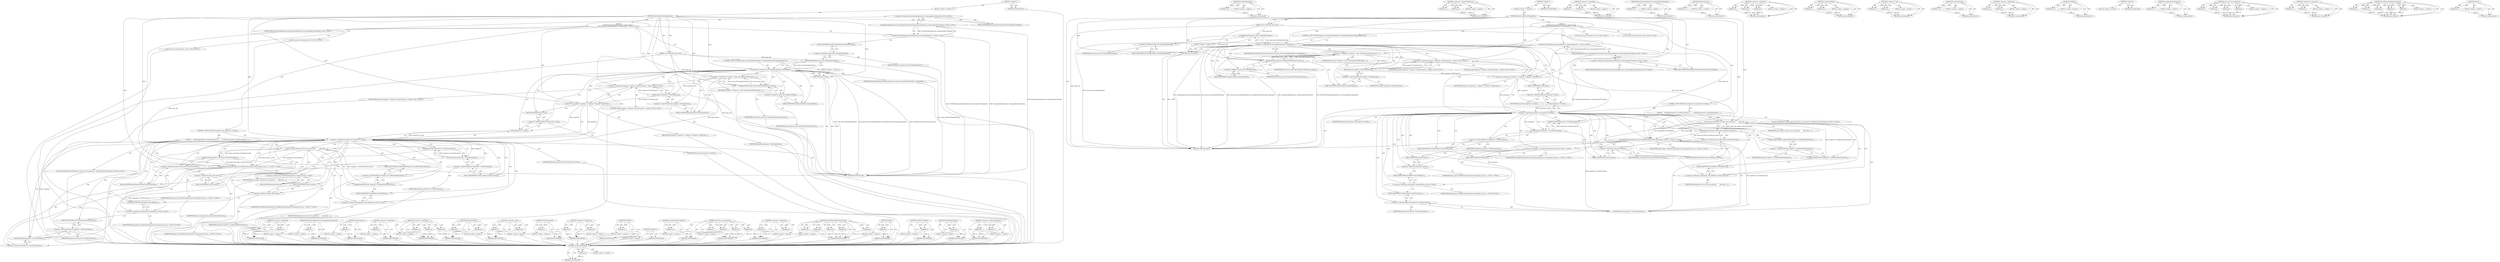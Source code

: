 digraph "Scroll" {
vulnerable_179 [label=<(METHOD,GetPaintController)>];
vulnerable_180 [label=<(PARAM,p1)>];
vulnerable_181 [label=<(BLOCK,&lt;empty&gt;,&lt;empty&gt;)>];
vulnerable_182 [label=<(METHOD_RETURN,ANY)>];
vulnerable_130 [label=<(METHOD,GetGlobalPaintFlags)>];
vulnerable_131 [label=<(PARAM,p1)>];
vulnerable_132 [label=<(BLOCK,&lt;empty&gt;,&lt;empty&gt;)>];
vulnerable_133 [label=<(METHOD_RETURN,ANY)>];
vulnerable_154 [label=<(METHOD,&lt;operator&gt;.indirectFieldAccess)>];
vulnerable_155 [label=<(PARAM,p1)>];
vulnerable_156 [label=<(PARAM,p2)>];
vulnerable_157 [label=<(BLOCK,&lt;empty&gt;,&lt;empty&gt;)>];
vulnerable_158 [label=<(METHOD_RETURN,ANY)>];
vulnerable_6 [label=<(METHOD,&lt;global&gt;)<SUB>1</SUB>>];
vulnerable_7 [label=<(BLOCK,&lt;empty&gt;,&lt;empty&gt;)<SUB>1</SUB>>];
vulnerable_8 [label=<(METHOD,PaintScrollHitTestDisplayItem)<SUB>1</SUB>>];
vulnerable_9 [label=<(PARAM,const PaintInfo&amp; paint_info)<SUB>1</SUB>>];
vulnerable_10 [label="<(BLOCK,{
  DCHECK(RuntimeEnabledFeatures::SlimmingPain...,{
  DCHECK(RuntimeEnabledFeatures::SlimmingPain...)<SUB>1</SUB>>"];
vulnerable_11 [label="<(DCHECK,DCHECK(RuntimeEnabledFeatures::SlimmingPaintV2E...)<SUB>2</SUB>>"];
vulnerable_12 [label="<(RuntimeEnabledFeatures.SlimmingPaintV2Enabled,RuntimeEnabledFeatures::SlimmingPaintV2Enabled())<SUB>2</SUB>>"];
vulnerable_13 [label="<(&lt;operator&gt;.fieldAccess,RuntimeEnabledFeatures::SlimmingPaintV2Enabled)<SUB>2</SUB>>"];
vulnerable_14 [label="<(IDENTIFIER,RuntimeEnabledFeatures,RuntimeEnabledFeatures::SlimmingPaintV2Enabled())<SUB>2</SUB>>"];
vulnerable_15 [label=<(FIELD_IDENTIFIER,SlimmingPaintV2Enabled,SlimmingPaintV2Enabled)<SUB>2</SUB>>];
vulnerable_16 [label=<(CONTROL_STRUCTURE,IF,if (paint_info.GetGlobalPaintFlags() &amp; kGlobalPaintFlattenCompositingLayers))<SUB>4</SUB>>];
vulnerable_17 [label=<(&lt;operator&gt;.and,paint_info.GetGlobalPaintFlags() &amp; kGlobalPaint...)<SUB>4</SUB>>];
vulnerable_18 [label=<(GetGlobalPaintFlags,paint_info.GetGlobalPaintFlags())<SUB>4</SUB>>];
vulnerable_19 [label=<(&lt;operator&gt;.fieldAccess,paint_info.GetGlobalPaintFlags)<SUB>4</SUB>>];
vulnerable_20 [label=<(IDENTIFIER,paint_info,paint_info.GetGlobalPaintFlags())<SUB>4</SUB>>];
vulnerable_21 [label=<(FIELD_IDENTIFIER,GetGlobalPaintFlags,GetGlobalPaintFlags)<SUB>4</SUB>>];
vulnerable_22 [label=<(IDENTIFIER,kGlobalPaintFlattenCompositingLayers,paint_info.GetGlobalPaintFlags() &amp; kGlobalPaint...)<SUB>4</SUB>>];
vulnerable_23 [label=<(BLOCK,&lt;empty&gt;,&lt;empty&gt;)<SUB>5</SUB>>];
vulnerable_24 [label=<(RETURN,return;,return;)<SUB>5</SUB>>];
vulnerable_25 [label="<(LOCAL,const auto* fragment: auto*)<SUB>8</SUB>>"];
vulnerable_26 [label=<(&lt;operator&gt;.assignment,* fragment = paint_info.FragmentToPaint(layout_...)<SUB>8</SUB>>];
vulnerable_27 [label=<(IDENTIFIER,fragment,* fragment = paint_info.FragmentToPaint(layout_...)<SUB>8</SUB>>];
vulnerable_28 [label=<(FragmentToPaint,paint_info.FragmentToPaint(layout_block_))<SUB>8</SUB>>];
vulnerable_29 [label=<(&lt;operator&gt;.fieldAccess,paint_info.FragmentToPaint)<SUB>8</SUB>>];
vulnerable_30 [label=<(IDENTIFIER,paint_info,paint_info.FragmentToPaint(layout_block_))<SUB>8</SUB>>];
vulnerable_31 [label=<(FIELD_IDENTIFIER,FragmentToPaint,FragmentToPaint)<SUB>8</SUB>>];
vulnerable_32 [label=<(IDENTIFIER,layout_block_,paint_info.FragmentToPaint(layout_block_))<SUB>8</SUB>>];
vulnerable_33 [label="<(LOCAL,const auto* properties: auto*)<SUB>9</SUB>>"];
vulnerable_34 [label=<(&lt;operator&gt;.assignment,* properties = fragment ? fragment-&gt;PaintProper...)<SUB>9</SUB>>];
vulnerable_35 [label=<(IDENTIFIER,properties,* properties = fragment ? fragment-&gt;PaintProper...)<SUB>9</SUB>>];
vulnerable_36 [label="<(&lt;operator&gt;.conditional,fragment ? fragment-&gt;PaintProperties() : nullptr)<SUB>9</SUB>>"];
vulnerable_37 [label="<(IDENTIFIER,fragment,fragment ? fragment-&gt;PaintProperties() : nullptr)<SUB>9</SUB>>"];
vulnerable_38 [label=<(PaintProperties,fragment-&gt;PaintProperties())<SUB>9</SUB>>];
vulnerable_39 [label=<(&lt;operator&gt;.indirectFieldAccess,fragment-&gt;PaintProperties)<SUB>9</SUB>>];
vulnerable_40 [label=<(IDENTIFIER,fragment,fragment-&gt;PaintProperties())<SUB>9</SUB>>];
vulnerable_41 [label=<(FIELD_IDENTIFIER,PaintProperties,PaintProperties)<SUB>9</SUB>>];
vulnerable_42 [label="<(LITERAL,nullptr,fragment ? fragment-&gt;PaintProperties() : nullptr)<SUB>9</SUB>>"];
vulnerable_43 [label=<(CONTROL_STRUCTURE,IF,if (properties &amp;&amp; properties-&gt;Scroll()))<SUB>11</SUB>>];
vulnerable_44 [label=<(&lt;operator&gt;.logicalAnd,properties &amp;&amp; properties-&gt;Scroll())<SUB>11</SUB>>];
vulnerable_45 [label=<(IDENTIFIER,properties,properties &amp;&amp; properties-&gt;Scroll())<SUB>11</SUB>>];
vulnerable_46 [label=<(Scroll,properties-&gt;Scroll())<SUB>11</SUB>>];
vulnerable_47 [label=<(&lt;operator&gt;.indirectFieldAccess,properties-&gt;Scroll)<SUB>11</SUB>>];
vulnerable_48 [label=<(IDENTIFIER,properties,properties-&gt;Scroll())<SUB>11</SUB>>];
vulnerable_49 [label=<(FIELD_IDENTIFIER,Scroll,Scroll)<SUB>11</SUB>>];
vulnerable_50 [label=<(BLOCK,{
    DCHECK(properties-&gt;ScrollTranslation());
...,{
    DCHECK(properties-&gt;ScrollTranslation());
...)<SUB>11</SUB>>];
vulnerable_51 [label=<(DCHECK,DCHECK(properties-&gt;ScrollTranslation()))<SUB>12</SUB>>];
vulnerable_52 [label=<(ScrollTranslation,properties-&gt;ScrollTranslation())<SUB>12</SUB>>];
vulnerable_53 [label=<(&lt;operator&gt;.indirectFieldAccess,properties-&gt;ScrollTranslation)<SUB>12</SUB>>];
vulnerable_54 [label=<(IDENTIFIER,properties,properties-&gt;ScrollTranslation())<SUB>12</SUB>>];
vulnerable_55 [label=<(FIELD_IDENTIFIER,ScrollTranslation,ScrollTranslation)<SUB>12</SUB>>];
vulnerable_56 [label="<(LOCAL,ScopedPaintChunkProperties scroll_hit_test_properties: ScopedPaintChunkProperties)<SUB>13</SUB>>"];
vulnerable_57 [label=<(scroll_hit_test_properties,scroll_hit_test_properties(
        paint_info....)<SUB>13</SUB>>];
vulnerable_58 [label=<(GetPaintController,paint_info.context.GetPaintController())<SUB>14</SUB>>];
vulnerable_59 [label=<(&lt;operator&gt;.fieldAccess,paint_info.context.GetPaintController)<SUB>14</SUB>>];
vulnerable_60 [label=<(&lt;operator&gt;.fieldAccess,paint_info.context)<SUB>14</SUB>>];
vulnerable_61 [label=<(IDENTIFIER,paint_info,paint_info.context.GetPaintController())<SUB>14</SUB>>];
vulnerable_62 [label=<(FIELD_IDENTIFIER,context,context)<SUB>14</SUB>>];
vulnerable_63 [label=<(FIELD_IDENTIFIER,GetPaintController,GetPaintController)<SUB>14</SUB>>];
vulnerable_64 [label=<(LocalBorderBoxProperties,fragment-&gt;LocalBorderBoxProperties())<SUB>15</SUB>>];
vulnerable_65 [label=<(&lt;operator&gt;.indirectFieldAccess,fragment-&gt;LocalBorderBoxProperties)<SUB>15</SUB>>];
vulnerable_66 [label=<(IDENTIFIER,fragment,fragment-&gt;LocalBorderBoxProperties())<SUB>15</SUB>>];
vulnerable_67 [label=<(FIELD_IDENTIFIER,LocalBorderBoxProperties,LocalBorderBoxProperties)<SUB>15</SUB>>];
vulnerable_68 [label=<(IDENTIFIER,layout_block_,scroll_hit_test_properties(
        paint_info....)<SUB>15</SUB>>];
vulnerable_69 [label="<(&lt;operator&gt;.fieldAccess,DisplayItem::kScrollHitTest)<SUB>16</SUB>>"];
vulnerable_70 [label=<(IDENTIFIER,DisplayItem,scroll_hit_test_properties(
        paint_info....)<SUB>16</SUB>>];
vulnerable_71 [label=<(FIELD_IDENTIFIER,kScrollHitTest,kScrollHitTest)<SUB>16</SUB>>];
vulnerable_72 [label="<(ScrollHitTestDisplayItem.Record,ScrollHitTestDisplayItem::Record(paint_info.con...)<SUB>17</SUB>>"];
vulnerable_73 [label="<(&lt;operator&gt;.fieldAccess,ScrollHitTestDisplayItem::Record)<SUB>17</SUB>>"];
vulnerable_74 [label="<(IDENTIFIER,ScrollHitTestDisplayItem,ScrollHitTestDisplayItem::Record(paint_info.con...)<SUB>17</SUB>>"];
vulnerable_75 [label=<(FIELD_IDENTIFIER,Record,Record)<SUB>17</SUB>>];
vulnerable_76 [label=<(&lt;operator&gt;.fieldAccess,paint_info.context)<SUB>17</SUB>>];
vulnerable_77 [label="<(IDENTIFIER,paint_info,ScrollHitTestDisplayItem::Record(paint_info.con...)<SUB>17</SUB>>"];
vulnerable_78 [label=<(FIELD_IDENTIFIER,context,context)<SUB>17</SUB>>];
vulnerable_79 [label="<(IDENTIFIER,layout_block_,ScrollHitTestDisplayItem::Record(paint_info.con...)<SUB>17</SUB>>"];
vulnerable_80 [label="<(&lt;operator&gt;.fieldAccess,DisplayItem::kScrollHitTest)<SUB>18</SUB>>"];
vulnerable_81 [label="<(IDENTIFIER,DisplayItem,ScrollHitTestDisplayItem::Record(paint_info.con...)<SUB>18</SUB>>"];
vulnerable_82 [label=<(FIELD_IDENTIFIER,kScrollHitTest,kScrollHitTest)<SUB>18</SUB>>];
vulnerable_83 [label=<(ScrollTranslation,properties-&gt;ScrollTranslation())<SUB>19</SUB>>];
vulnerable_84 [label=<(&lt;operator&gt;.indirectFieldAccess,properties-&gt;ScrollTranslation)<SUB>19</SUB>>];
vulnerable_85 [label=<(IDENTIFIER,properties,properties-&gt;ScrollTranslation())<SUB>19</SUB>>];
vulnerable_86 [label=<(FIELD_IDENTIFIER,ScrollTranslation,ScrollTranslation)<SUB>19</SUB>>];
vulnerable_87 [label=<(METHOD_RETURN,void)<SUB>1</SUB>>];
vulnerable_89 [label=<(METHOD_RETURN,ANY)<SUB>1</SUB>>];
vulnerable_159 [label=<(METHOD,&lt;operator&gt;.logicalAnd)>];
vulnerable_160 [label=<(PARAM,p1)>];
vulnerable_161 [label=<(PARAM,p2)>];
vulnerable_162 [label=<(BLOCK,&lt;empty&gt;,&lt;empty&gt;)>];
vulnerable_163 [label=<(METHOD_RETURN,ANY)>];
vulnerable_116 [label=<(METHOD,RuntimeEnabledFeatures.SlimmingPaintV2Enabled)>];
vulnerable_117 [label=<(PARAM,p1)>];
vulnerable_118 [label=<(BLOCK,&lt;empty&gt;,&lt;empty&gt;)>];
vulnerable_119 [label=<(METHOD_RETURN,ANY)>];
vulnerable_150 [label=<(METHOD,PaintProperties)>];
vulnerable_151 [label=<(PARAM,p1)>];
vulnerable_152 [label=<(BLOCK,&lt;empty&gt;,&lt;empty&gt;)>];
vulnerable_153 [label=<(METHOD_RETURN,ANY)>];
vulnerable_144 [label=<(METHOD,&lt;operator&gt;.conditional)>];
vulnerable_145 [label=<(PARAM,p1)>];
vulnerable_146 [label=<(PARAM,p2)>];
vulnerable_147 [label=<(PARAM,p3)>];
vulnerable_148 [label=<(BLOCK,&lt;empty&gt;,&lt;empty&gt;)>];
vulnerable_149 [label=<(METHOD_RETURN,ANY)>];
vulnerable_139 [label=<(METHOD,FragmentToPaint)>];
vulnerable_140 [label=<(PARAM,p1)>];
vulnerable_141 [label=<(PARAM,p2)>];
vulnerable_142 [label=<(BLOCK,&lt;empty&gt;,&lt;empty&gt;)>];
vulnerable_143 [label=<(METHOD_RETURN,ANY)>];
vulnerable_125 [label=<(METHOD,&lt;operator&gt;.and)>];
vulnerable_126 [label=<(PARAM,p1)>];
vulnerable_127 [label=<(PARAM,p2)>];
vulnerable_128 [label=<(BLOCK,&lt;empty&gt;,&lt;empty&gt;)>];
vulnerable_129 [label=<(METHOD_RETURN,ANY)>];
vulnerable_168 [label=<(METHOD,ScrollTranslation)>];
vulnerable_169 [label=<(PARAM,p1)>];
vulnerable_170 [label=<(BLOCK,&lt;empty&gt;,&lt;empty&gt;)>];
vulnerable_171 [label=<(METHOD_RETURN,ANY)>];
vulnerable_120 [label=<(METHOD,&lt;operator&gt;.fieldAccess)>];
vulnerable_121 [label=<(PARAM,p1)>];
vulnerable_122 [label=<(PARAM,p2)>];
vulnerable_123 [label=<(BLOCK,&lt;empty&gt;,&lt;empty&gt;)>];
vulnerable_124 [label=<(METHOD_RETURN,ANY)>];
vulnerable_112 [label=<(METHOD,DCHECK)>];
vulnerable_113 [label=<(PARAM,p1)>];
vulnerable_114 [label=<(BLOCK,&lt;empty&gt;,&lt;empty&gt;)>];
vulnerable_115 [label=<(METHOD_RETURN,ANY)>];
vulnerable_106 [label=<(METHOD,&lt;global&gt;)<SUB>1</SUB>>];
vulnerable_107 [label=<(BLOCK,&lt;empty&gt;,&lt;empty&gt;)>];
vulnerable_108 [label=<(METHOD_RETURN,ANY)>];
vulnerable_183 [label=<(METHOD,LocalBorderBoxProperties)>];
vulnerable_184 [label=<(PARAM,p1)>];
vulnerable_185 [label=<(BLOCK,&lt;empty&gt;,&lt;empty&gt;)>];
vulnerable_186 [label=<(METHOD_RETURN,ANY)>];
vulnerable_172 [label=<(METHOD,scroll_hit_test_properties)>];
vulnerable_173 [label=<(PARAM,p1)>];
vulnerable_174 [label=<(PARAM,p2)>];
vulnerable_175 [label=<(PARAM,p3)>];
vulnerable_176 [label=<(PARAM,p4)>];
vulnerable_177 [label=<(BLOCK,&lt;empty&gt;,&lt;empty&gt;)>];
vulnerable_178 [label=<(METHOD_RETURN,ANY)>];
vulnerable_134 [label=<(METHOD,&lt;operator&gt;.assignment)>];
vulnerable_135 [label=<(PARAM,p1)>];
vulnerable_136 [label=<(PARAM,p2)>];
vulnerable_137 [label=<(BLOCK,&lt;empty&gt;,&lt;empty&gt;)>];
vulnerable_138 [label=<(METHOD_RETURN,ANY)>];
vulnerable_187 [label=<(METHOD,ScrollHitTestDisplayItem.Record)>];
vulnerable_188 [label=<(PARAM,p1)>];
vulnerable_189 [label=<(PARAM,p2)>];
vulnerable_190 [label=<(PARAM,p3)>];
vulnerable_191 [label=<(PARAM,p4)>];
vulnerable_192 [label=<(PARAM,p5)>];
vulnerable_193 [label=<(BLOCK,&lt;empty&gt;,&lt;empty&gt;)>];
vulnerable_194 [label=<(METHOD_RETURN,ANY)>];
vulnerable_164 [label=<(METHOD,Scroll)>];
vulnerable_165 [label=<(PARAM,p1)>];
vulnerable_166 [label=<(BLOCK,&lt;empty&gt;,&lt;empty&gt;)>];
vulnerable_167 [label=<(METHOD_RETURN,ANY)>];
fixed_180 [label=<(METHOD,GetPaintController)>];
fixed_181 [label=<(PARAM,p1)>];
fixed_182 [label=<(BLOCK,&lt;empty&gt;,&lt;empty&gt;)>];
fixed_183 [label=<(METHOD_RETURN,ANY)>];
fixed_131 [label=<(METHOD,GetGlobalPaintFlags)>];
fixed_132 [label=<(PARAM,p1)>];
fixed_133 [label=<(BLOCK,&lt;empty&gt;,&lt;empty&gt;)>];
fixed_134 [label=<(METHOD_RETURN,ANY)>];
fixed_155 [label=<(METHOD,&lt;operator&gt;.indirectFieldAccess)>];
fixed_156 [label=<(PARAM,p1)>];
fixed_157 [label=<(PARAM,p2)>];
fixed_158 [label=<(BLOCK,&lt;empty&gt;,&lt;empty&gt;)>];
fixed_159 [label=<(METHOD_RETURN,ANY)>];
fixed_6 [label=<(METHOD,&lt;global&gt;)<SUB>1</SUB>>];
fixed_7 [label=<(BLOCK,&lt;empty&gt;,&lt;empty&gt;)<SUB>1</SUB>>];
fixed_8 [label=<(METHOD,PaintScrollHitTestDisplayItem)<SUB>1</SUB>>];
fixed_9 [label=<(PARAM,const PaintInfo&amp; paint_info)<SUB>1</SUB>>];
fixed_10 [label="<(BLOCK,{
  DCHECK(RuntimeEnabledFeatures::SlimmingPain...,{
  DCHECK(RuntimeEnabledFeatures::SlimmingPain...)<SUB>1</SUB>>"];
fixed_11 [label="<(DCHECK,DCHECK(RuntimeEnabledFeatures::SlimmingPaintV2E...)<SUB>2</SUB>>"];
fixed_12 [label="<(RuntimeEnabledFeatures.SlimmingPaintV2Enabled,RuntimeEnabledFeatures::SlimmingPaintV2Enabled())<SUB>2</SUB>>"];
fixed_13 [label="<(&lt;operator&gt;.fieldAccess,RuntimeEnabledFeatures::SlimmingPaintV2Enabled)<SUB>2</SUB>>"];
fixed_14 [label="<(IDENTIFIER,RuntimeEnabledFeatures,RuntimeEnabledFeatures::SlimmingPaintV2Enabled())<SUB>2</SUB>>"];
fixed_15 [label=<(FIELD_IDENTIFIER,SlimmingPaintV2Enabled,SlimmingPaintV2Enabled)<SUB>2</SUB>>];
fixed_16 [label=<(CONTROL_STRUCTURE,IF,if (paint_info.GetGlobalPaintFlags() &amp; kGlobalPaintFlattenCompositingLayers))<SUB>4</SUB>>];
fixed_17 [label=<(&lt;operator&gt;.and,paint_info.GetGlobalPaintFlags() &amp; kGlobalPaint...)<SUB>4</SUB>>];
fixed_18 [label=<(GetGlobalPaintFlags,paint_info.GetGlobalPaintFlags())<SUB>4</SUB>>];
fixed_19 [label=<(&lt;operator&gt;.fieldAccess,paint_info.GetGlobalPaintFlags)<SUB>4</SUB>>];
fixed_20 [label=<(IDENTIFIER,paint_info,paint_info.GetGlobalPaintFlags())<SUB>4</SUB>>];
fixed_21 [label=<(FIELD_IDENTIFIER,GetGlobalPaintFlags,GetGlobalPaintFlags)<SUB>4</SUB>>];
fixed_22 [label=<(IDENTIFIER,kGlobalPaintFlattenCompositingLayers,paint_info.GetGlobalPaintFlags() &amp; kGlobalPaint...)<SUB>4</SUB>>];
fixed_23 [label=<(BLOCK,&lt;empty&gt;,&lt;empty&gt;)<SUB>5</SUB>>];
fixed_24 [label=<(RETURN,return;,return;)<SUB>5</SUB>>];
fixed_25 [label="<(LOCAL,const auto* fragment: auto*)<SUB>8</SUB>>"];
fixed_26 [label=<(&lt;operator&gt;.assignment,* fragment = paint_info.FragmentToPaint(layout_...)<SUB>8</SUB>>];
fixed_27 [label=<(IDENTIFIER,fragment,* fragment = paint_info.FragmentToPaint(layout_...)<SUB>8</SUB>>];
fixed_28 [label=<(FragmentToPaint,paint_info.FragmentToPaint(layout_block_))<SUB>8</SUB>>];
fixed_29 [label=<(&lt;operator&gt;.fieldAccess,paint_info.FragmentToPaint)<SUB>8</SUB>>];
fixed_30 [label=<(IDENTIFIER,paint_info,paint_info.FragmentToPaint(layout_block_))<SUB>8</SUB>>];
fixed_31 [label=<(FIELD_IDENTIFIER,FragmentToPaint,FragmentToPaint)<SUB>8</SUB>>];
fixed_32 [label=<(IDENTIFIER,layout_block_,paint_info.FragmentToPaint(layout_block_))<SUB>8</SUB>>];
fixed_33 [label="<(LOCAL,const auto* properties: auto*)<SUB>9</SUB>>"];
fixed_34 [label=<(&lt;operator&gt;.assignment,* properties = fragment ? fragment-&gt;PaintProper...)<SUB>9</SUB>>];
fixed_35 [label=<(IDENTIFIER,properties,* properties = fragment ? fragment-&gt;PaintProper...)<SUB>9</SUB>>];
fixed_36 [label="<(&lt;operator&gt;.conditional,fragment ? fragment-&gt;PaintProperties() : nullptr)<SUB>9</SUB>>"];
fixed_37 [label="<(IDENTIFIER,fragment,fragment ? fragment-&gt;PaintProperties() : nullptr)<SUB>9</SUB>>"];
fixed_38 [label=<(PaintProperties,fragment-&gt;PaintProperties())<SUB>9</SUB>>];
fixed_39 [label=<(&lt;operator&gt;.indirectFieldAccess,fragment-&gt;PaintProperties)<SUB>9</SUB>>];
fixed_40 [label=<(IDENTIFIER,fragment,fragment-&gt;PaintProperties())<SUB>9</SUB>>];
fixed_41 [label=<(FIELD_IDENTIFIER,PaintProperties,PaintProperties)<SUB>9</SUB>>];
fixed_42 [label="<(LITERAL,nullptr,fragment ? fragment-&gt;PaintProperties() : nullptr)<SUB>9</SUB>>"];
fixed_43 [label=<(CONTROL_STRUCTURE,IF,if (properties &amp;&amp; properties-&gt;Scroll()))<SUB>11</SUB>>];
fixed_44 [label=<(&lt;operator&gt;.logicalAnd,properties &amp;&amp; properties-&gt;Scroll())<SUB>11</SUB>>];
fixed_45 [label=<(IDENTIFIER,properties,properties &amp;&amp; properties-&gt;Scroll())<SUB>11</SUB>>];
fixed_46 [label=<(Scroll,properties-&gt;Scroll())<SUB>11</SUB>>];
fixed_47 [label=<(&lt;operator&gt;.indirectFieldAccess,properties-&gt;Scroll)<SUB>11</SUB>>];
fixed_48 [label=<(IDENTIFIER,properties,properties-&gt;Scroll())<SUB>11</SUB>>];
fixed_49 [label=<(FIELD_IDENTIFIER,Scroll,Scroll)<SUB>11</SUB>>];
fixed_50 [label=<(BLOCK,{
    DCHECK(properties-&gt;ScrollTranslation());
...,{
    DCHECK(properties-&gt;ScrollTranslation());
...)<SUB>11</SUB>>];
fixed_51 [label=<(DCHECK,DCHECK(properties-&gt;ScrollTranslation()))<SUB>12</SUB>>];
fixed_52 [label=<(ScrollTranslation,properties-&gt;ScrollTranslation())<SUB>12</SUB>>];
fixed_53 [label=<(&lt;operator&gt;.indirectFieldAccess,properties-&gt;ScrollTranslation)<SUB>12</SUB>>];
fixed_54 [label=<(IDENTIFIER,properties,properties-&gt;ScrollTranslation())<SUB>12</SUB>>];
fixed_55 [label=<(FIELD_IDENTIFIER,ScrollTranslation,ScrollTranslation)<SUB>12</SUB>>];
fixed_56 [label="<(LOCAL,ScopedPaintChunkProperties scroll_hit_test_properties: ScopedPaintChunkProperties)<SUB>13</SUB>>"];
fixed_57 [label=<(scroll_hit_test_properties,scroll_hit_test_properties(
        paint_info....)<SUB>13</SUB>>];
fixed_58 [label=<(GetPaintController,paint_info.context.GetPaintController())<SUB>14</SUB>>];
fixed_59 [label=<(&lt;operator&gt;.fieldAccess,paint_info.context.GetPaintController)<SUB>14</SUB>>];
fixed_60 [label=<(&lt;operator&gt;.fieldAccess,paint_info.context)<SUB>14</SUB>>];
fixed_61 [label=<(IDENTIFIER,paint_info,paint_info.context.GetPaintController())<SUB>14</SUB>>];
fixed_62 [label=<(FIELD_IDENTIFIER,context,context)<SUB>14</SUB>>];
fixed_63 [label=<(FIELD_IDENTIFIER,GetPaintController,GetPaintController)<SUB>14</SUB>>];
fixed_64 [label=<(LocalBorderBoxProperties,fragment-&gt;LocalBorderBoxProperties())<SUB>15</SUB>>];
fixed_65 [label=<(&lt;operator&gt;.indirectFieldAccess,fragment-&gt;LocalBorderBoxProperties)<SUB>15</SUB>>];
fixed_66 [label=<(IDENTIFIER,fragment,fragment-&gt;LocalBorderBoxProperties())<SUB>15</SUB>>];
fixed_67 [label=<(FIELD_IDENTIFIER,LocalBorderBoxProperties,LocalBorderBoxProperties)<SUB>15</SUB>>];
fixed_68 [label=<(IDENTIFIER,layout_block_,scroll_hit_test_properties(
        paint_info....)<SUB>15</SUB>>];
fixed_69 [label="<(&lt;operator&gt;.fieldAccess,DisplayItem::kScrollHitTest)<SUB>16</SUB>>"];
fixed_70 [label=<(IDENTIFIER,DisplayItem,scroll_hit_test_properties(
        paint_info....)<SUB>16</SUB>>];
fixed_71 [label=<(FIELD_IDENTIFIER,kScrollHitTest,kScrollHitTest)<SUB>16</SUB>>];
fixed_72 [label="<(ScrollHitTestDisplayItem.Record,ScrollHitTestDisplayItem::Record(paint_info.con...)<SUB>17</SUB>>"];
fixed_73 [label="<(&lt;operator&gt;.fieldAccess,ScrollHitTestDisplayItem::Record)<SUB>17</SUB>>"];
fixed_74 [label="<(IDENTIFIER,ScrollHitTestDisplayItem,ScrollHitTestDisplayItem::Record(paint_info.con...)<SUB>17</SUB>>"];
fixed_75 [label=<(FIELD_IDENTIFIER,Record,Record)<SUB>17</SUB>>];
fixed_76 [label=<(&lt;operator&gt;.fieldAccess,paint_info.context)<SUB>17</SUB>>];
fixed_77 [label="<(IDENTIFIER,paint_info,ScrollHitTestDisplayItem::Record(paint_info.con...)<SUB>17</SUB>>"];
fixed_78 [label=<(FIELD_IDENTIFIER,context,context)<SUB>17</SUB>>];
fixed_79 [label="<(IDENTIFIER,layout_block_,ScrollHitTestDisplayItem::Record(paint_info.con...)<SUB>17</SUB>>"];
fixed_80 [label="<(&lt;operator&gt;.fieldAccess,DisplayItem::kScrollHitTest)<SUB>18</SUB>>"];
fixed_81 [label="<(IDENTIFIER,DisplayItem,ScrollHitTestDisplayItem::Record(paint_info.con...)<SUB>18</SUB>>"];
fixed_82 [label=<(FIELD_IDENTIFIER,kScrollHitTest,kScrollHitTest)<SUB>18</SUB>>];
fixed_83 [label=<(&lt;operator&gt;.indirection,*properties-&gt;ScrollTranslation())<SUB>19</SUB>>];
fixed_84 [label=<(ScrollTranslation,properties-&gt;ScrollTranslation())<SUB>19</SUB>>];
fixed_85 [label=<(&lt;operator&gt;.indirectFieldAccess,properties-&gt;ScrollTranslation)<SUB>19</SUB>>];
fixed_86 [label=<(IDENTIFIER,properties,properties-&gt;ScrollTranslation())<SUB>19</SUB>>];
fixed_87 [label=<(FIELD_IDENTIFIER,ScrollTranslation,ScrollTranslation)<SUB>19</SUB>>];
fixed_88 [label=<(METHOD_RETURN,void)<SUB>1</SUB>>];
fixed_90 [label=<(METHOD_RETURN,ANY)<SUB>1</SUB>>];
fixed_160 [label=<(METHOD,&lt;operator&gt;.logicalAnd)>];
fixed_161 [label=<(PARAM,p1)>];
fixed_162 [label=<(PARAM,p2)>];
fixed_163 [label=<(BLOCK,&lt;empty&gt;,&lt;empty&gt;)>];
fixed_164 [label=<(METHOD_RETURN,ANY)>];
fixed_117 [label=<(METHOD,RuntimeEnabledFeatures.SlimmingPaintV2Enabled)>];
fixed_118 [label=<(PARAM,p1)>];
fixed_119 [label=<(BLOCK,&lt;empty&gt;,&lt;empty&gt;)>];
fixed_120 [label=<(METHOD_RETURN,ANY)>];
fixed_151 [label=<(METHOD,PaintProperties)>];
fixed_152 [label=<(PARAM,p1)>];
fixed_153 [label=<(BLOCK,&lt;empty&gt;,&lt;empty&gt;)>];
fixed_154 [label=<(METHOD_RETURN,ANY)>];
fixed_196 [label=<(METHOD,&lt;operator&gt;.indirection)>];
fixed_197 [label=<(PARAM,p1)>];
fixed_198 [label=<(BLOCK,&lt;empty&gt;,&lt;empty&gt;)>];
fixed_199 [label=<(METHOD_RETURN,ANY)>];
fixed_145 [label=<(METHOD,&lt;operator&gt;.conditional)>];
fixed_146 [label=<(PARAM,p1)>];
fixed_147 [label=<(PARAM,p2)>];
fixed_148 [label=<(PARAM,p3)>];
fixed_149 [label=<(BLOCK,&lt;empty&gt;,&lt;empty&gt;)>];
fixed_150 [label=<(METHOD_RETURN,ANY)>];
fixed_140 [label=<(METHOD,FragmentToPaint)>];
fixed_141 [label=<(PARAM,p1)>];
fixed_142 [label=<(PARAM,p2)>];
fixed_143 [label=<(BLOCK,&lt;empty&gt;,&lt;empty&gt;)>];
fixed_144 [label=<(METHOD_RETURN,ANY)>];
fixed_126 [label=<(METHOD,&lt;operator&gt;.and)>];
fixed_127 [label=<(PARAM,p1)>];
fixed_128 [label=<(PARAM,p2)>];
fixed_129 [label=<(BLOCK,&lt;empty&gt;,&lt;empty&gt;)>];
fixed_130 [label=<(METHOD_RETURN,ANY)>];
fixed_169 [label=<(METHOD,ScrollTranslation)>];
fixed_170 [label=<(PARAM,p1)>];
fixed_171 [label=<(BLOCK,&lt;empty&gt;,&lt;empty&gt;)>];
fixed_172 [label=<(METHOD_RETURN,ANY)>];
fixed_121 [label=<(METHOD,&lt;operator&gt;.fieldAccess)>];
fixed_122 [label=<(PARAM,p1)>];
fixed_123 [label=<(PARAM,p2)>];
fixed_124 [label=<(BLOCK,&lt;empty&gt;,&lt;empty&gt;)>];
fixed_125 [label=<(METHOD_RETURN,ANY)>];
fixed_113 [label=<(METHOD,DCHECK)>];
fixed_114 [label=<(PARAM,p1)>];
fixed_115 [label=<(BLOCK,&lt;empty&gt;,&lt;empty&gt;)>];
fixed_116 [label=<(METHOD_RETURN,ANY)>];
fixed_107 [label=<(METHOD,&lt;global&gt;)<SUB>1</SUB>>];
fixed_108 [label=<(BLOCK,&lt;empty&gt;,&lt;empty&gt;)>];
fixed_109 [label=<(METHOD_RETURN,ANY)>];
fixed_184 [label=<(METHOD,LocalBorderBoxProperties)>];
fixed_185 [label=<(PARAM,p1)>];
fixed_186 [label=<(BLOCK,&lt;empty&gt;,&lt;empty&gt;)>];
fixed_187 [label=<(METHOD_RETURN,ANY)>];
fixed_173 [label=<(METHOD,scroll_hit_test_properties)>];
fixed_174 [label=<(PARAM,p1)>];
fixed_175 [label=<(PARAM,p2)>];
fixed_176 [label=<(PARAM,p3)>];
fixed_177 [label=<(PARAM,p4)>];
fixed_178 [label=<(BLOCK,&lt;empty&gt;,&lt;empty&gt;)>];
fixed_179 [label=<(METHOD_RETURN,ANY)>];
fixed_135 [label=<(METHOD,&lt;operator&gt;.assignment)>];
fixed_136 [label=<(PARAM,p1)>];
fixed_137 [label=<(PARAM,p2)>];
fixed_138 [label=<(BLOCK,&lt;empty&gt;,&lt;empty&gt;)>];
fixed_139 [label=<(METHOD_RETURN,ANY)>];
fixed_188 [label=<(METHOD,ScrollHitTestDisplayItem.Record)>];
fixed_189 [label=<(PARAM,p1)>];
fixed_190 [label=<(PARAM,p2)>];
fixed_191 [label=<(PARAM,p3)>];
fixed_192 [label=<(PARAM,p4)>];
fixed_193 [label=<(PARAM,p5)>];
fixed_194 [label=<(BLOCK,&lt;empty&gt;,&lt;empty&gt;)>];
fixed_195 [label=<(METHOD_RETURN,ANY)>];
fixed_165 [label=<(METHOD,Scroll)>];
fixed_166 [label=<(PARAM,p1)>];
fixed_167 [label=<(BLOCK,&lt;empty&gt;,&lt;empty&gt;)>];
fixed_168 [label=<(METHOD_RETURN,ANY)>];
vulnerable_179 -> vulnerable_180  [key=0, label="AST: "];
vulnerable_179 -> vulnerable_180  [key=1, label="DDG: "];
vulnerable_179 -> vulnerable_181  [key=0, label="AST: "];
vulnerable_179 -> vulnerable_182  [key=0, label="AST: "];
vulnerable_179 -> vulnerable_182  [key=1, label="CFG: "];
vulnerable_180 -> vulnerable_182  [key=0, label="DDG: p1"];
vulnerable_130 -> vulnerable_131  [key=0, label="AST: "];
vulnerable_130 -> vulnerable_131  [key=1, label="DDG: "];
vulnerable_130 -> vulnerable_132  [key=0, label="AST: "];
vulnerable_130 -> vulnerable_133  [key=0, label="AST: "];
vulnerable_130 -> vulnerable_133  [key=1, label="CFG: "];
vulnerable_131 -> vulnerable_133  [key=0, label="DDG: p1"];
vulnerable_154 -> vulnerable_155  [key=0, label="AST: "];
vulnerable_154 -> vulnerable_155  [key=1, label="DDG: "];
vulnerable_154 -> vulnerable_157  [key=0, label="AST: "];
vulnerable_154 -> vulnerable_156  [key=0, label="AST: "];
vulnerable_154 -> vulnerable_156  [key=1, label="DDG: "];
vulnerable_154 -> vulnerable_158  [key=0, label="AST: "];
vulnerable_154 -> vulnerable_158  [key=1, label="CFG: "];
vulnerable_155 -> vulnerable_158  [key=0, label="DDG: p1"];
vulnerable_156 -> vulnerable_158  [key=0, label="DDG: p2"];
vulnerable_6 -> vulnerable_7  [key=0, label="AST: "];
vulnerable_6 -> vulnerable_89  [key=0, label="AST: "];
vulnerable_6 -> vulnerable_89  [key=1, label="CFG: "];
vulnerable_7 -> vulnerable_8  [key=0, label="AST: "];
vulnerable_8 -> vulnerable_9  [key=0, label="AST: "];
vulnerable_8 -> vulnerable_9  [key=1, label="DDG: "];
vulnerable_8 -> vulnerable_10  [key=0, label="AST: "];
vulnerable_8 -> vulnerable_87  [key=0, label="AST: "];
vulnerable_8 -> vulnerable_15  [key=0, label="CFG: "];
vulnerable_8 -> vulnerable_34  [key=0, label="DDG: "];
vulnerable_8 -> vulnerable_17  [key=0, label="DDG: "];
vulnerable_8 -> vulnerable_24  [key=0, label="DDG: "];
vulnerable_8 -> vulnerable_28  [key=0, label="DDG: "];
vulnerable_8 -> vulnerable_36  [key=0, label="DDG: "];
vulnerable_8 -> vulnerable_44  [key=0, label="DDG: "];
vulnerable_8 -> vulnerable_57  [key=0, label="DDG: "];
vulnerable_8 -> vulnerable_72  [key=0, label="DDG: "];
vulnerable_9 -> vulnerable_87  [key=0, label="DDG: paint_info"];
vulnerable_9 -> vulnerable_28  [key=0, label="DDG: paint_info"];
vulnerable_9 -> vulnerable_18  [key=0, label="DDG: paint_info"];
vulnerable_9 -> vulnerable_72  [key=0, label="DDG: paint_info"];
vulnerable_10 -> vulnerable_11  [key=0, label="AST: "];
vulnerable_10 -> vulnerable_16  [key=0, label="AST: "];
vulnerable_10 -> vulnerable_25  [key=0, label="AST: "];
vulnerable_10 -> vulnerable_26  [key=0, label="AST: "];
vulnerable_10 -> vulnerable_33  [key=0, label="AST: "];
vulnerable_10 -> vulnerable_34  [key=0, label="AST: "];
vulnerable_10 -> vulnerable_43  [key=0, label="AST: "];
vulnerable_11 -> vulnerable_12  [key=0, label="AST: "];
vulnerable_11 -> vulnerable_21  [key=0, label="CFG: "];
vulnerable_11 -> vulnerable_87  [key=0, label="DDG: RuntimeEnabledFeatures::SlimmingPaintV2Enabled()"];
vulnerable_11 -> vulnerable_87  [key=1, label="DDG: DCHECK(RuntimeEnabledFeatures::SlimmingPaintV2Enabled())"];
vulnerable_12 -> vulnerable_13  [key=0, label="AST: "];
vulnerable_12 -> vulnerable_11  [key=0, label="CFG: "];
vulnerable_12 -> vulnerable_11  [key=1, label="DDG: RuntimeEnabledFeatures::SlimmingPaintV2Enabled"];
vulnerable_12 -> vulnerable_87  [key=0, label="DDG: RuntimeEnabledFeatures::SlimmingPaintV2Enabled"];
vulnerable_13 -> vulnerable_14  [key=0, label="AST: "];
vulnerable_13 -> vulnerable_15  [key=0, label="AST: "];
vulnerable_13 -> vulnerable_12  [key=0, label="CFG: "];
vulnerable_15 -> vulnerable_13  [key=0, label="CFG: "];
vulnerable_16 -> vulnerable_17  [key=0, label="AST: "];
vulnerable_16 -> vulnerable_23  [key=0, label="AST: "];
vulnerable_17 -> vulnerable_18  [key=0, label="AST: "];
vulnerable_17 -> vulnerable_22  [key=0, label="AST: "];
vulnerable_17 -> vulnerable_24  [key=0, label="CFG: "];
vulnerable_17 -> vulnerable_24  [key=1, label="CDG: "];
vulnerable_17 -> vulnerable_31  [key=0, label="CFG: "];
vulnerable_17 -> vulnerable_31  [key=1, label="CDG: "];
vulnerable_17 -> vulnerable_87  [key=0, label="DDG: paint_info.GetGlobalPaintFlags()"];
vulnerable_17 -> vulnerable_87  [key=1, label="DDG: paint_info.GetGlobalPaintFlags() &amp; kGlobalPaintFlattenCompositingLayers"];
vulnerable_17 -> vulnerable_87  [key=2, label="DDG: kGlobalPaintFlattenCompositingLayers"];
vulnerable_17 -> vulnerable_34  [key=0, label="CDG: "];
vulnerable_17 -> vulnerable_26  [key=0, label="CDG: "];
vulnerable_17 -> vulnerable_28  [key=0, label="CDG: "];
vulnerable_17 -> vulnerable_29  [key=0, label="CDG: "];
vulnerable_17 -> vulnerable_44  [key=0, label="CDG: "];
vulnerable_17 -> vulnerable_36  [key=0, label="CDG: "];
vulnerable_17 -> vulnerable_38  [key=0, label="CDG: "];
vulnerable_17 -> vulnerable_41  [key=0, label="CDG: "];
vulnerable_17 -> vulnerable_39  [key=0, label="CDG: "];
vulnerable_17 -> vulnerable_47  [key=0, label="CDG: "];
vulnerable_17 -> vulnerable_49  [key=0, label="CDG: "];
vulnerable_17 -> vulnerable_46  [key=0, label="CDG: "];
vulnerable_18 -> vulnerable_19  [key=0, label="AST: "];
vulnerable_18 -> vulnerable_17  [key=0, label="CFG: "];
vulnerable_18 -> vulnerable_17  [key=1, label="DDG: paint_info.GetGlobalPaintFlags"];
vulnerable_18 -> vulnerable_87  [key=0, label="DDG: paint_info.GetGlobalPaintFlags"];
vulnerable_19 -> vulnerable_20  [key=0, label="AST: "];
vulnerable_19 -> vulnerable_21  [key=0, label="AST: "];
vulnerable_19 -> vulnerable_18  [key=0, label="CFG: "];
vulnerable_21 -> vulnerable_19  [key=0, label="CFG: "];
vulnerable_23 -> vulnerable_24  [key=0, label="AST: "];
vulnerable_24 -> vulnerable_87  [key=0, label="CFG: "];
vulnerable_24 -> vulnerable_87  [key=1, label="DDG: &lt;RET&gt;"];
vulnerable_26 -> vulnerable_27  [key=0, label="AST: "];
vulnerable_26 -> vulnerable_28  [key=0, label="AST: "];
vulnerable_26 -> vulnerable_41  [key=0, label="CFG: "];
vulnerable_26 -> vulnerable_36  [key=0, label="CFG: "];
vulnerable_26 -> vulnerable_38  [key=0, label="DDG: fragment"];
vulnerable_28 -> vulnerable_29  [key=0, label="AST: "];
vulnerable_28 -> vulnerable_32  [key=0, label="AST: "];
vulnerable_28 -> vulnerable_26  [key=0, label="CFG: "];
vulnerable_28 -> vulnerable_26  [key=1, label="DDG: paint_info.FragmentToPaint"];
vulnerable_28 -> vulnerable_26  [key=2, label="DDG: layout_block_"];
vulnerable_28 -> vulnerable_57  [key=0, label="DDG: layout_block_"];
vulnerable_29 -> vulnerable_30  [key=0, label="AST: "];
vulnerable_29 -> vulnerable_31  [key=0, label="AST: "];
vulnerable_29 -> vulnerable_28  [key=0, label="CFG: "];
vulnerable_31 -> vulnerable_29  [key=0, label="CFG: "];
vulnerable_34 -> vulnerable_35  [key=0, label="AST: "];
vulnerable_34 -> vulnerable_36  [key=0, label="AST: "];
vulnerable_34 -> vulnerable_44  [key=0, label="CFG: "];
vulnerable_34 -> vulnerable_44  [key=1, label="DDG: properties"];
vulnerable_34 -> vulnerable_49  [key=0, label="CFG: "];
vulnerable_34 -> vulnerable_46  [key=0, label="DDG: properties"];
vulnerable_36 -> vulnerable_37  [key=0, label="AST: "];
vulnerable_36 -> vulnerable_38  [key=0, label="AST: "];
vulnerable_36 -> vulnerable_42  [key=0, label="AST: "];
vulnerable_36 -> vulnerable_34  [key=0, label="CFG: "];
vulnerable_38 -> vulnerable_39  [key=0, label="AST: "];
vulnerable_38 -> vulnerable_36  [key=0, label="CFG: "];
vulnerable_38 -> vulnerable_36  [key=1, label="DDG: fragment-&gt;PaintProperties"];
vulnerable_38 -> vulnerable_34  [key=0, label="DDG: fragment-&gt;PaintProperties"];
vulnerable_39 -> vulnerable_40  [key=0, label="AST: "];
vulnerable_39 -> vulnerable_41  [key=0, label="AST: "];
vulnerable_39 -> vulnerable_38  [key=0, label="CFG: "];
vulnerable_41 -> vulnerable_39  [key=0, label="CFG: "];
vulnerable_43 -> vulnerable_44  [key=0, label="AST: "];
vulnerable_43 -> vulnerable_50  [key=0, label="AST: "];
vulnerable_44 -> vulnerable_45  [key=0, label="AST: "];
vulnerable_44 -> vulnerable_46  [key=0, label="AST: "];
vulnerable_44 -> vulnerable_87  [key=0, label="CFG: "];
vulnerable_44 -> vulnerable_55  [key=0, label="CFG: "];
vulnerable_44 -> vulnerable_55  [key=1, label="CDG: "];
vulnerable_44 -> vulnerable_52  [key=0, label="DDG: properties"];
vulnerable_44 -> vulnerable_52  [key=1, label="CDG: "];
vulnerable_44 -> vulnerable_83  [key=0, label="DDG: properties"];
vulnerable_44 -> vulnerable_83  [key=1, label="CDG: "];
vulnerable_44 -> vulnerable_60  [key=0, label="CDG: "];
vulnerable_44 -> vulnerable_73  [key=0, label="CDG: "];
vulnerable_44 -> vulnerable_64  [key=0, label="CDG: "];
vulnerable_44 -> vulnerable_51  [key=0, label="CDG: "];
vulnerable_44 -> vulnerable_57  [key=0, label="CDG: "];
vulnerable_44 -> vulnerable_75  [key=0, label="CDG: "];
vulnerable_44 -> vulnerable_84  [key=0, label="CDG: "];
vulnerable_44 -> vulnerable_72  [key=0, label="CDG: "];
vulnerable_44 -> vulnerable_69  [key=0, label="CDG: "];
vulnerable_44 -> vulnerable_67  [key=0, label="CDG: "];
vulnerable_44 -> vulnerable_76  [key=0, label="CDG: "];
vulnerable_44 -> vulnerable_65  [key=0, label="CDG: "];
vulnerable_44 -> vulnerable_59  [key=0, label="CDG: "];
vulnerable_44 -> vulnerable_82  [key=0, label="CDG: "];
vulnerable_44 -> vulnerable_80  [key=0, label="CDG: "];
vulnerable_44 -> vulnerable_58  [key=0, label="CDG: "];
vulnerable_44 -> vulnerable_71  [key=0, label="CDG: "];
vulnerable_44 -> vulnerable_53  [key=0, label="CDG: "];
vulnerable_44 -> vulnerable_63  [key=0, label="CDG: "];
vulnerable_44 -> vulnerable_78  [key=0, label="CDG: "];
vulnerable_44 -> vulnerable_62  [key=0, label="CDG: "];
vulnerable_44 -> vulnerable_86  [key=0, label="CDG: "];
vulnerable_46 -> vulnerable_47  [key=0, label="AST: "];
vulnerable_46 -> vulnerable_44  [key=0, label="CFG: "];
vulnerable_46 -> vulnerable_44  [key=1, label="DDG: properties-&gt;Scroll"];
vulnerable_47 -> vulnerable_48  [key=0, label="AST: "];
vulnerable_47 -> vulnerable_49  [key=0, label="AST: "];
vulnerable_47 -> vulnerable_46  [key=0, label="CFG: "];
vulnerable_49 -> vulnerable_47  [key=0, label="CFG: "];
vulnerable_50 -> vulnerable_51  [key=0, label="AST: "];
vulnerable_50 -> vulnerable_56  [key=0, label="AST: "];
vulnerable_50 -> vulnerable_57  [key=0, label="AST: "];
vulnerable_50 -> vulnerable_72  [key=0, label="AST: "];
vulnerable_51 -> vulnerable_52  [key=0, label="AST: "];
vulnerable_51 -> vulnerable_62  [key=0, label="CFG: "];
vulnerable_52 -> vulnerable_53  [key=0, label="AST: "];
vulnerable_52 -> vulnerable_51  [key=0, label="CFG: "];
vulnerable_52 -> vulnerable_51  [key=1, label="DDG: properties-&gt;ScrollTranslation"];
vulnerable_52 -> vulnerable_83  [key=0, label="DDG: properties-&gt;ScrollTranslation"];
vulnerable_53 -> vulnerable_54  [key=0, label="AST: "];
vulnerable_53 -> vulnerable_55  [key=0, label="AST: "];
vulnerable_53 -> vulnerable_52  [key=0, label="CFG: "];
vulnerable_55 -> vulnerable_53  [key=0, label="CFG: "];
vulnerable_57 -> vulnerable_58  [key=0, label="AST: "];
vulnerable_57 -> vulnerable_64  [key=0, label="AST: "];
vulnerable_57 -> vulnerable_68  [key=0, label="AST: "];
vulnerable_57 -> vulnerable_69  [key=0, label="AST: "];
vulnerable_57 -> vulnerable_75  [key=0, label="CFG: "];
vulnerable_57 -> vulnerable_72  [key=0, label="DDG: layout_block_"];
vulnerable_57 -> vulnerable_72  [key=1, label="DDG: DisplayItem::kScrollHitTest"];
vulnerable_58 -> vulnerable_59  [key=0, label="AST: "];
vulnerable_58 -> vulnerable_67  [key=0, label="CFG: "];
vulnerable_58 -> vulnerable_57  [key=0, label="DDG: paint_info.context.GetPaintController"];
vulnerable_58 -> vulnerable_72  [key=0, label="DDG: paint_info.context.GetPaintController"];
vulnerable_59 -> vulnerable_60  [key=0, label="AST: "];
vulnerable_59 -> vulnerable_63  [key=0, label="AST: "];
vulnerable_59 -> vulnerable_58  [key=0, label="CFG: "];
vulnerable_60 -> vulnerable_61  [key=0, label="AST: "];
vulnerable_60 -> vulnerable_62  [key=0, label="AST: "];
vulnerable_60 -> vulnerable_63  [key=0, label="CFG: "];
vulnerable_62 -> vulnerable_60  [key=0, label="CFG: "];
vulnerable_63 -> vulnerable_59  [key=0, label="CFG: "];
vulnerable_64 -> vulnerable_65  [key=0, label="AST: "];
vulnerable_64 -> vulnerable_71  [key=0, label="CFG: "];
vulnerable_64 -> vulnerable_57  [key=0, label="DDG: fragment-&gt;LocalBorderBoxProperties"];
vulnerable_65 -> vulnerable_66  [key=0, label="AST: "];
vulnerable_65 -> vulnerable_67  [key=0, label="AST: "];
vulnerable_65 -> vulnerable_64  [key=0, label="CFG: "];
vulnerable_67 -> vulnerable_65  [key=0, label="CFG: "];
vulnerable_69 -> vulnerable_70  [key=0, label="AST: "];
vulnerable_69 -> vulnerable_71  [key=0, label="AST: "];
vulnerable_69 -> vulnerable_57  [key=0, label="CFG: "];
vulnerable_71 -> vulnerable_69  [key=0, label="CFG: "];
vulnerable_72 -> vulnerable_73  [key=0, label="AST: "];
vulnerable_72 -> vulnerable_76  [key=0, label="AST: "];
vulnerable_72 -> vulnerable_79  [key=0, label="AST: "];
vulnerable_72 -> vulnerable_80  [key=0, label="AST: "];
vulnerable_72 -> vulnerable_83  [key=0, label="AST: "];
vulnerable_72 -> vulnerable_87  [key=0, label="CFG: "];
vulnerable_73 -> vulnerable_74  [key=0, label="AST: "];
vulnerable_73 -> vulnerable_75  [key=0, label="AST: "];
vulnerable_73 -> vulnerable_78  [key=0, label="CFG: "];
vulnerable_75 -> vulnerable_73  [key=0, label="CFG: "];
vulnerable_76 -> vulnerable_77  [key=0, label="AST: "];
vulnerable_76 -> vulnerable_78  [key=0, label="AST: "];
vulnerable_76 -> vulnerable_82  [key=0, label="CFG: "];
vulnerable_78 -> vulnerable_76  [key=0, label="CFG: "];
vulnerable_80 -> vulnerable_81  [key=0, label="AST: "];
vulnerable_80 -> vulnerable_82  [key=0, label="AST: "];
vulnerable_80 -> vulnerable_86  [key=0, label="CFG: "];
vulnerable_82 -> vulnerable_80  [key=0, label="CFG: "];
vulnerable_83 -> vulnerable_84  [key=0, label="AST: "];
vulnerable_83 -> vulnerable_72  [key=0, label="CFG: "];
vulnerable_83 -> vulnerable_72  [key=1, label="DDG: properties-&gt;ScrollTranslation"];
vulnerable_84 -> vulnerable_85  [key=0, label="AST: "];
vulnerable_84 -> vulnerable_86  [key=0, label="AST: "];
vulnerable_84 -> vulnerable_83  [key=0, label="CFG: "];
vulnerable_86 -> vulnerable_84  [key=0, label="CFG: "];
vulnerable_159 -> vulnerable_160  [key=0, label="AST: "];
vulnerable_159 -> vulnerable_160  [key=1, label="DDG: "];
vulnerable_159 -> vulnerable_162  [key=0, label="AST: "];
vulnerable_159 -> vulnerable_161  [key=0, label="AST: "];
vulnerable_159 -> vulnerable_161  [key=1, label="DDG: "];
vulnerable_159 -> vulnerable_163  [key=0, label="AST: "];
vulnerable_159 -> vulnerable_163  [key=1, label="CFG: "];
vulnerable_160 -> vulnerable_163  [key=0, label="DDG: p1"];
vulnerable_161 -> vulnerable_163  [key=0, label="DDG: p2"];
vulnerable_116 -> vulnerable_117  [key=0, label="AST: "];
vulnerable_116 -> vulnerable_117  [key=1, label="DDG: "];
vulnerable_116 -> vulnerable_118  [key=0, label="AST: "];
vulnerable_116 -> vulnerable_119  [key=0, label="AST: "];
vulnerable_116 -> vulnerable_119  [key=1, label="CFG: "];
vulnerable_117 -> vulnerable_119  [key=0, label="DDG: p1"];
vulnerable_150 -> vulnerable_151  [key=0, label="AST: "];
vulnerable_150 -> vulnerable_151  [key=1, label="DDG: "];
vulnerable_150 -> vulnerable_152  [key=0, label="AST: "];
vulnerable_150 -> vulnerable_153  [key=0, label="AST: "];
vulnerable_150 -> vulnerable_153  [key=1, label="CFG: "];
vulnerable_151 -> vulnerable_153  [key=0, label="DDG: p1"];
vulnerable_144 -> vulnerable_145  [key=0, label="AST: "];
vulnerable_144 -> vulnerable_145  [key=1, label="DDG: "];
vulnerable_144 -> vulnerable_148  [key=0, label="AST: "];
vulnerable_144 -> vulnerable_146  [key=0, label="AST: "];
vulnerable_144 -> vulnerable_146  [key=1, label="DDG: "];
vulnerable_144 -> vulnerable_149  [key=0, label="AST: "];
vulnerable_144 -> vulnerable_149  [key=1, label="CFG: "];
vulnerable_144 -> vulnerable_147  [key=0, label="AST: "];
vulnerable_144 -> vulnerable_147  [key=1, label="DDG: "];
vulnerable_145 -> vulnerable_149  [key=0, label="DDG: p1"];
vulnerable_146 -> vulnerable_149  [key=0, label="DDG: p2"];
vulnerable_147 -> vulnerable_149  [key=0, label="DDG: p3"];
vulnerable_139 -> vulnerable_140  [key=0, label="AST: "];
vulnerable_139 -> vulnerable_140  [key=1, label="DDG: "];
vulnerable_139 -> vulnerable_142  [key=0, label="AST: "];
vulnerable_139 -> vulnerable_141  [key=0, label="AST: "];
vulnerable_139 -> vulnerable_141  [key=1, label="DDG: "];
vulnerable_139 -> vulnerable_143  [key=0, label="AST: "];
vulnerable_139 -> vulnerable_143  [key=1, label="CFG: "];
vulnerable_140 -> vulnerable_143  [key=0, label="DDG: p1"];
vulnerable_141 -> vulnerable_143  [key=0, label="DDG: p2"];
vulnerable_125 -> vulnerable_126  [key=0, label="AST: "];
vulnerable_125 -> vulnerable_126  [key=1, label="DDG: "];
vulnerable_125 -> vulnerable_128  [key=0, label="AST: "];
vulnerable_125 -> vulnerable_127  [key=0, label="AST: "];
vulnerable_125 -> vulnerable_127  [key=1, label="DDG: "];
vulnerable_125 -> vulnerable_129  [key=0, label="AST: "];
vulnerable_125 -> vulnerable_129  [key=1, label="CFG: "];
vulnerable_126 -> vulnerable_129  [key=0, label="DDG: p1"];
vulnerable_127 -> vulnerable_129  [key=0, label="DDG: p2"];
vulnerable_168 -> vulnerable_169  [key=0, label="AST: "];
vulnerable_168 -> vulnerable_169  [key=1, label="DDG: "];
vulnerable_168 -> vulnerable_170  [key=0, label="AST: "];
vulnerable_168 -> vulnerable_171  [key=0, label="AST: "];
vulnerable_168 -> vulnerable_171  [key=1, label="CFG: "];
vulnerable_169 -> vulnerable_171  [key=0, label="DDG: p1"];
vulnerable_120 -> vulnerable_121  [key=0, label="AST: "];
vulnerable_120 -> vulnerable_121  [key=1, label="DDG: "];
vulnerable_120 -> vulnerable_123  [key=0, label="AST: "];
vulnerable_120 -> vulnerable_122  [key=0, label="AST: "];
vulnerable_120 -> vulnerable_122  [key=1, label="DDG: "];
vulnerable_120 -> vulnerable_124  [key=0, label="AST: "];
vulnerable_120 -> vulnerable_124  [key=1, label="CFG: "];
vulnerable_121 -> vulnerable_124  [key=0, label="DDG: p1"];
vulnerable_122 -> vulnerable_124  [key=0, label="DDG: p2"];
vulnerable_112 -> vulnerable_113  [key=0, label="AST: "];
vulnerable_112 -> vulnerable_113  [key=1, label="DDG: "];
vulnerable_112 -> vulnerable_114  [key=0, label="AST: "];
vulnerable_112 -> vulnerable_115  [key=0, label="AST: "];
vulnerable_112 -> vulnerable_115  [key=1, label="CFG: "];
vulnerable_113 -> vulnerable_115  [key=0, label="DDG: p1"];
vulnerable_106 -> vulnerable_107  [key=0, label="AST: "];
vulnerable_106 -> vulnerable_108  [key=0, label="AST: "];
vulnerable_106 -> vulnerable_108  [key=1, label="CFG: "];
vulnerable_183 -> vulnerable_184  [key=0, label="AST: "];
vulnerable_183 -> vulnerable_184  [key=1, label="DDG: "];
vulnerable_183 -> vulnerable_185  [key=0, label="AST: "];
vulnerable_183 -> vulnerable_186  [key=0, label="AST: "];
vulnerable_183 -> vulnerable_186  [key=1, label="CFG: "];
vulnerable_184 -> vulnerable_186  [key=0, label="DDG: p1"];
vulnerable_172 -> vulnerable_173  [key=0, label="AST: "];
vulnerable_172 -> vulnerable_173  [key=1, label="DDG: "];
vulnerable_172 -> vulnerable_177  [key=0, label="AST: "];
vulnerable_172 -> vulnerable_174  [key=0, label="AST: "];
vulnerable_172 -> vulnerable_174  [key=1, label="DDG: "];
vulnerable_172 -> vulnerable_178  [key=0, label="AST: "];
vulnerable_172 -> vulnerable_178  [key=1, label="CFG: "];
vulnerable_172 -> vulnerable_175  [key=0, label="AST: "];
vulnerable_172 -> vulnerable_175  [key=1, label="DDG: "];
vulnerable_172 -> vulnerable_176  [key=0, label="AST: "];
vulnerable_172 -> vulnerable_176  [key=1, label="DDG: "];
vulnerable_173 -> vulnerable_178  [key=0, label="DDG: p1"];
vulnerable_174 -> vulnerable_178  [key=0, label="DDG: p2"];
vulnerable_175 -> vulnerable_178  [key=0, label="DDG: p3"];
vulnerable_176 -> vulnerable_178  [key=0, label="DDG: p4"];
vulnerable_134 -> vulnerable_135  [key=0, label="AST: "];
vulnerable_134 -> vulnerable_135  [key=1, label="DDG: "];
vulnerable_134 -> vulnerable_137  [key=0, label="AST: "];
vulnerable_134 -> vulnerable_136  [key=0, label="AST: "];
vulnerable_134 -> vulnerable_136  [key=1, label="DDG: "];
vulnerable_134 -> vulnerable_138  [key=0, label="AST: "];
vulnerable_134 -> vulnerable_138  [key=1, label="CFG: "];
vulnerable_135 -> vulnerable_138  [key=0, label="DDG: p1"];
vulnerable_136 -> vulnerable_138  [key=0, label="DDG: p2"];
vulnerable_187 -> vulnerable_188  [key=0, label="AST: "];
vulnerable_187 -> vulnerable_188  [key=1, label="DDG: "];
vulnerable_187 -> vulnerable_193  [key=0, label="AST: "];
vulnerable_187 -> vulnerable_189  [key=0, label="AST: "];
vulnerable_187 -> vulnerable_189  [key=1, label="DDG: "];
vulnerable_187 -> vulnerable_194  [key=0, label="AST: "];
vulnerable_187 -> vulnerable_194  [key=1, label="CFG: "];
vulnerable_187 -> vulnerable_190  [key=0, label="AST: "];
vulnerable_187 -> vulnerable_190  [key=1, label="DDG: "];
vulnerable_187 -> vulnerable_191  [key=0, label="AST: "];
vulnerable_187 -> vulnerable_191  [key=1, label="DDG: "];
vulnerable_187 -> vulnerable_192  [key=0, label="AST: "];
vulnerable_187 -> vulnerable_192  [key=1, label="DDG: "];
vulnerable_188 -> vulnerable_194  [key=0, label="DDG: p1"];
vulnerable_189 -> vulnerable_194  [key=0, label="DDG: p2"];
vulnerable_190 -> vulnerable_194  [key=0, label="DDG: p3"];
vulnerable_191 -> vulnerable_194  [key=0, label="DDG: p4"];
vulnerable_192 -> vulnerable_194  [key=0, label="DDG: p5"];
vulnerable_164 -> vulnerable_165  [key=0, label="AST: "];
vulnerable_164 -> vulnerable_165  [key=1, label="DDG: "];
vulnerable_164 -> vulnerable_166  [key=0, label="AST: "];
vulnerable_164 -> vulnerable_167  [key=0, label="AST: "];
vulnerable_164 -> vulnerable_167  [key=1, label="CFG: "];
vulnerable_165 -> vulnerable_167  [key=0, label="DDG: p1"];
fixed_180 -> fixed_181  [key=0, label="AST: "];
fixed_180 -> fixed_181  [key=1, label="DDG: "];
fixed_180 -> fixed_182  [key=0, label="AST: "];
fixed_180 -> fixed_183  [key=0, label="AST: "];
fixed_180 -> fixed_183  [key=1, label="CFG: "];
fixed_181 -> fixed_183  [key=0, label="DDG: p1"];
fixed_182 -> vulnerable_179  [key=0];
fixed_183 -> vulnerable_179  [key=0];
fixed_131 -> fixed_132  [key=0, label="AST: "];
fixed_131 -> fixed_132  [key=1, label="DDG: "];
fixed_131 -> fixed_133  [key=0, label="AST: "];
fixed_131 -> fixed_134  [key=0, label="AST: "];
fixed_131 -> fixed_134  [key=1, label="CFG: "];
fixed_132 -> fixed_134  [key=0, label="DDG: p1"];
fixed_133 -> vulnerable_179  [key=0];
fixed_134 -> vulnerable_179  [key=0];
fixed_155 -> fixed_156  [key=0, label="AST: "];
fixed_155 -> fixed_156  [key=1, label="DDG: "];
fixed_155 -> fixed_158  [key=0, label="AST: "];
fixed_155 -> fixed_157  [key=0, label="AST: "];
fixed_155 -> fixed_157  [key=1, label="DDG: "];
fixed_155 -> fixed_159  [key=0, label="AST: "];
fixed_155 -> fixed_159  [key=1, label="CFG: "];
fixed_156 -> fixed_159  [key=0, label="DDG: p1"];
fixed_157 -> fixed_159  [key=0, label="DDG: p2"];
fixed_158 -> vulnerable_179  [key=0];
fixed_159 -> vulnerable_179  [key=0];
fixed_6 -> fixed_7  [key=0, label="AST: "];
fixed_6 -> fixed_90  [key=0, label="AST: "];
fixed_6 -> fixed_90  [key=1, label="CFG: "];
fixed_7 -> fixed_8  [key=0, label="AST: "];
fixed_8 -> fixed_9  [key=0, label="AST: "];
fixed_8 -> fixed_9  [key=1, label="DDG: "];
fixed_8 -> fixed_10  [key=0, label="AST: "];
fixed_8 -> fixed_88  [key=0, label="AST: "];
fixed_8 -> fixed_15  [key=0, label="CFG: "];
fixed_8 -> fixed_34  [key=0, label="DDG: "];
fixed_8 -> fixed_17  [key=0, label="DDG: "];
fixed_8 -> fixed_24  [key=0, label="DDG: "];
fixed_8 -> fixed_28  [key=0, label="DDG: "];
fixed_8 -> fixed_36  [key=0, label="DDG: "];
fixed_8 -> fixed_44  [key=0, label="DDG: "];
fixed_8 -> fixed_57  [key=0, label="DDG: "];
fixed_8 -> fixed_72  [key=0, label="DDG: "];
fixed_9 -> fixed_88  [key=0, label="DDG: paint_info"];
fixed_9 -> fixed_28  [key=0, label="DDG: paint_info"];
fixed_9 -> fixed_18  [key=0, label="DDG: paint_info"];
fixed_9 -> fixed_72  [key=0, label="DDG: paint_info"];
fixed_10 -> fixed_11  [key=0, label="AST: "];
fixed_10 -> fixed_16  [key=0, label="AST: "];
fixed_10 -> fixed_25  [key=0, label="AST: "];
fixed_10 -> fixed_26  [key=0, label="AST: "];
fixed_10 -> fixed_33  [key=0, label="AST: "];
fixed_10 -> fixed_34  [key=0, label="AST: "];
fixed_10 -> fixed_43  [key=0, label="AST: "];
fixed_11 -> fixed_12  [key=0, label="AST: "];
fixed_11 -> fixed_21  [key=0, label="CFG: "];
fixed_11 -> fixed_88  [key=0, label="DDG: RuntimeEnabledFeatures::SlimmingPaintV2Enabled()"];
fixed_11 -> fixed_88  [key=1, label="DDG: DCHECK(RuntimeEnabledFeatures::SlimmingPaintV2Enabled())"];
fixed_12 -> fixed_13  [key=0, label="AST: "];
fixed_12 -> fixed_11  [key=0, label="CFG: "];
fixed_12 -> fixed_11  [key=1, label="DDG: RuntimeEnabledFeatures::SlimmingPaintV2Enabled"];
fixed_12 -> fixed_88  [key=0, label="DDG: RuntimeEnabledFeatures::SlimmingPaintV2Enabled"];
fixed_13 -> fixed_14  [key=0, label="AST: "];
fixed_13 -> fixed_15  [key=0, label="AST: "];
fixed_13 -> fixed_12  [key=0, label="CFG: "];
fixed_14 -> vulnerable_179  [key=0];
fixed_15 -> fixed_13  [key=0, label="CFG: "];
fixed_16 -> fixed_17  [key=0, label="AST: "];
fixed_16 -> fixed_23  [key=0, label="AST: "];
fixed_17 -> fixed_18  [key=0, label="AST: "];
fixed_17 -> fixed_22  [key=0, label="AST: "];
fixed_17 -> fixed_24  [key=0, label="CFG: "];
fixed_17 -> fixed_24  [key=1, label="CDG: "];
fixed_17 -> fixed_31  [key=0, label="CFG: "];
fixed_17 -> fixed_31  [key=1, label="CDG: "];
fixed_17 -> fixed_88  [key=0, label="DDG: paint_info.GetGlobalPaintFlags()"];
fixed_17 -> fixed_88  [key=1, label="DDG: paint_info.GetGlobalPaintFlags() &amp; kGlobalPaintFlattenCompositingLayers"];
fixed_17 -> fixed_88  [key=2, label="DDG: kGlobalPaintFlattenCompositingLayers"];
fixed_17 -> fixed_34  [key=0, label="CDG: "];
fixed_17 -> fixed_26  [key=0, label="CDG: "];
fixed_17 -> fixed_28  [key=0, label="CDG: "];
fixed_17 -> fixed_29  [key=0, label="CDG: "];
fixed_17 -> fixed_44  [key=0, label="CDG: "];
fixed_17 -> fixed_36  [key=0, label="CDG: "];
fixed_17 -> fixed_38  [key=0, label="CDG: "];
fixed_17 -> fixed_41  [key=0, label="CDG: "];
fixed_17 -> fixed_39  [key=0, label="CDG: "];
fixed_17 -> fixed_47  [key=0, label="CDG: "];
fixed_17 -> fixed_49  [key=0, label="CDG: "];
fixed_17 -> fixed_46  [key=0, label="CDG: "];
fixed_18 -> fixed_19  [key=0, label="AST: "];
fixed_18 -> fixed_17  [key=0, label="CFG: "];
fixed_18 -> fixed_17  [key=1, label="DDG: paint_info.GetGlobalPaintFlags"];
fixed_18 -> fixed_88  [key=0, label="DDG: paint_info.GetGlobalPaintFlags"];
fixed_19 -> fixed_20  [key=0, label="AST: "];
fixed_19 -> fixed_21  [key=0, label="AST: "];
fixed_19 -> fixed_18  [key=0, label="CFG: "];
fixed_20 -> vulnerable_179  [key=0];
fixed_21 -> fixed_19  [key=0, label="CFG: "];
fixed_22 -> vulnerable_179  [key=0];
fixed_23 -> fixed_24  [key=0, label="AST: "];
fixed_24 -> fixed_88  [key=0, label="CFG: "];
fixed_24 -> fixed_88  [key=1, label="DDG: &lt;RET&gt;"];
fixed_25 -> vulnerable_179  [key=0];
fixed_26 -> fixed_27  [key=0, label="AST: "];
fixed_26 -> fixed_28  [key=0, label="AST: "];
fixed_26 -> fixed_41  [key=0, label="CFG: "];
fixed_26 -> fixed_36  [key=0, label="CFG: "];
fixed_26 -> fixed_38  [key=0, label="DDG: fragment"];
fixed_27 -> vulnerable_179  [key=0];
fixed_28 -> fixed_29  [key=0, label="AST: "];
fixed_28 -> fixed_32  [key=0, label="AST: "];
fixed_28 -> fixed_26  [key=0, label="CFG: "];
fixed_28 -> fixed_26  [key=1, label="DDG: paint_info.FragmentToPaint"];
fixed_28 -> fixed_26  [key=2, label="DDG: layout_block_"];
fixed_28 -> fixed_57  [key=0, label="DDG: layout_block_"];
fixed_29 -> fixed_30  [key=0, label="AST: "];
fixed_29 -> fixed_31  [key=0, label="AST: "];
fixed_29 -> fixed_28  [key=0, label="CFG: "];
fixed_30 -> vulnerable_179  [key=0];
fixed_31 -> fixed_29  [key=0, label="CFG: "];
fixed_32 -> vulnerable_179  [key=0];
fixed_33 -> vulnerable_179  [key=0];
fixed_34 -> fixed_35  [key=0, label="AST: "];
fixed_34 -> fixed_36  [key=0, label="AST: "];
fixed_34 -> fixed_44  [key=0, label="CFG: "];
fixed_34 -> fixed_44  [key=1, label="DDG: properties"];
fixed_34 -> fixed_49  [key=0, label="CFG: "];
fixed_34 -> fixed_46  [key=0, label="DDG: properties"];
fixed_35 -> vulnerable_179  [key=0];
fixed_36 -> fixed_37  [key=0, label="AST: "];
fixed_36 -> fixed_38  [key=0, label="AST: "];
fixed_36 -> fixed_42  [key=0, label="AST: "];
fixed_36 -> fixed_34  [key=0, label="CFG: "];
fixed_37 -> vulnerable_179  [key=0];
fixed_38 -> fixed_39  [key=0, label="AST: "];
fixed_38 -> fixed_36  [key=0, label="CFG: "];
fixed_38 -> fixed_36  [key=1, label="DDG: fragment-&gt;PaintProperties"];
fixed_38 -> fixed_34  [key=0, label="DDG: fragment-&gt;PaintProperties"];
fixed_39 -> fixed_40  [key=0, label="AST: "];
fixed_39 -> fixed_41  [key=0, label="AST: "];
fixed_39 -> fixed_38  [key=0, label="CFG: "];
fixed_40 -> vulnerable_179  [key=0];
fixed_41 -> fixed_39  [key=0, label="CFG: "];
fixed_42 -> vulnerable_179  [key=0];
fixed_43 -> fixed_44  [key=0, label="AST: "];
fixed_43 -> fixed_50  [key=0, label="AST: "];
fixed_44 -> fixed_45  [key=0, label="AST: "];
fixed_44 -> fixed_46  [key=0, label="AST: "];
fixed_44 -> fixed_88  [key=0, label="CFG: "];
fixed_44 -> fixed_55  [key=0, label="CFG: "];
fixed_44 -> fixed_55  [key=1, label="CDG: "];
fixed_44 -> fixed_52  [key=0, label="DDG: properties"];
fixed_44 -> fixed_52  [key=1, label="CDG: "];
fixed_44 -> fixed_84  [key=0, label="DDG: properties"];
fixed_44 -> fixed_84  [key=1, label="CDG: "];
fixed_44 -> fixed_60  [key=0, label="CDG: "];
fixed_44 -> fixed_73  [key=0, label="CDG: "];
fixed_44 -> fixed_64  [key=0, label="CDG: "];
fixed_44 -> fixed_51  [key=0, label="CDG: "];
fixed_44 -> fixed_57  [key=0, label="CDG: "];
fixed_44 -> fixed_75  [key=0, label="CDG: "];
fixed_44 -> fixed_85  [key=0, label="CDG: "];
fixed_44 -> fixed_72  [key=0, label="CDG: "];
fixed_44 -> fixed_69  [key=0, label="CDG: "];
fixed_44 -> fixed_67  [key=0, label="CDG: "];
fixed_44 -> fixed_76  [key=0, label="CDG: "];
fixed_44 -> fixed_65  [key=0, label="CDG: "];
fixed_44 -> fixed_59  [key=0, label="CDG: "];
fixed_44 -> fixed_87  [key=0, label="CDG: "];
fixed_44 -> fixed_82  [key=0, label="CDG: "];
fixed_44 -> fixed_80  [key=0, label="CDG: "];
fixed_44 -> fixed_58  [key=0, label="CDG: "];
fixed_44 -> fixed_83  [key=0, label="CDG: "];
fixed_44 -> fixed_71  [key=0, label="CDG: "];
fixed_44 -> fixed_53  [key=0, label="CDG: "];
fixed_44 -> fixed_63  [key=0, label="CDG: "];
fixed_44 -> fixed_78  [key=0, label="CDG: "];
fixed_44 -> fixed_62  [key=0, label="CDG: "];
fixed_45 -> vulnerable_179  [key=0];
fixed_46 -> fixed_47  [key=0, label="AST: "];
fixed_46 -> fixed_44  [key=0, label="CFG: "];
fixed_46 -> fixed_44  [key=1, label="DDG: properties-&gt;Scroll"];
fixed_47 -> fixed_48  [key=0, label="AST: "];
fixed_47 -> fixed_49  [key=0, label="AST: "];
fixed_47 -> fixed_46  [key=0, label="CFG: "];
fixed_48 -> vulnerable_179  [key=0];
fixed_49 -> fixed_47  [key=0, label="CFG: "];
fixed_50 -> fixed_51  [key=0, label="AST: "];
fixed_50 -> fixed_56  [key=0, label="AST: "];
fixed_50 -> fixed_57  [key=0, label="AST: "];
fixed_50 -> fixed_72  [key=0, label="AST: "];
fixed_51 -> fixed_52  [key=0, label="AST: "];
fixed_51 -> fixed_62  [key=0, label="CFG: "];
fixed_52 -> fixed_53  [key=0, label="AST: "];
fixed_52 -> fixed_51  [key=0, label="CFG: "];
fixed_52 -> fixed_51  [key=1, label="DDG: properties-&gt;ScrollTranslation"];
fixed_52 -> fixed_84  [key=0, label="DDG: properties-&gt;ScrollTranslation"];
fixed_53 -> fixed_54  [key=0, label="AST: "];
fixed_53 -> fixed_55  [key=0, label="AST: "];
fixed_53 -> fixed_52  [key=0, label="CFG: "];
fixed_54 -> vulnerable_179  [key=0];
fixed_55 -> fixed_53  [key=0, label="CFG: "];
fixed_56 -> vulnerable_179  [key=0];
fixed_57 -> fixed_58  [key=0, label="AST: "];
fixed_57 -> fixed_64  [key=0, label="AST: "];
fixed_57 -> fixed_68  [key=0, label="AST: "];
fixed_57 -> fixed_69  [key=0, label="AST: "];
fixed_57 -> fixed_75  [key=0, label="CFG: "];
fixed_57 -> fixed_72  [key=0, label="DDG: layout_block_"];
fixed_57 -> fixed_72  [key=1, label="DDG: DisplayItem::kScrollHitTest"];
fixed_58 -> fixed_59  [key=0, label="AST: "];
fixed_58 -> fixed_67  [key=0, label="CFG: "];
fixed_58 -> fixed_57  [key=0, label="DDG: paint_info.context.GetPaintController"];
fixed_58 -> fixed_72  [key=0, label="DDG: paint_info.context.GetPaintController"];
fixed_59 -> fixed_60  [key=0, label="AST: "];
fixed_59 -> fixed_63  [key=0, label="AST: "];
fixed_59 -> fixed_58  [key=0, label="CFG: "];
fixed_60 -> fixed_61  [key=0, label="AST: "];
fixed_60 -> fixed_62  [key=0, label="AST: "];
fixed_60 -> fixed_63  [key=0, label="CFG: "];
fixed_61 -> vulnerable_179  [key=0];
fixed_62 -> fixed_60  [key=0, label="CFG: "];
fixed_63 -> fixed_59  [key=0, label="CFG: "];
fixed_64 -> fixed_65  [key=0, label="AST: "];
fixed_64 -> fixed_71  [key=0, label="CFG: "];
fixed_64 -> fixed_57  [key=0, label="DDG: fragment-&gt;LocalBorderBoxProperties"];
fixed_65 -> fixed_66  [key=0, label="AST: "];
fixed_65 -> fixed_67  [key=0, label="AST: "];
fixed_65 -> fixed_64  [key=0, label="CFG: "];
fixed_66 -> vulnerable_179  [key=0];
fixed_67 -> fixed_65  [key=0, label="CFG: "];
fixed_68 -> vulnerable_179  [key=0];
fixed_69 -> fixed_70  [key=0, label="AST: "];
fixed_69 -> fixed_71  [key=0, label="AST: "];
fixed_69 -> fixed_57  [key=0, label="CFG: "];
fixed_70 -> vulnerable_179  [key=0];
fixed_71 -> fixed_69  [key=0, label="CFG: "];
fixed_72 -> fixed_73  [key=0, label="AST: "];
fixed_72 -> fixed_76  [key=0, label="AST: "];
fixed_72 -> fixed_79  [key=0, label="AST: "];
fixed_72 -> fixed_80  [key=0, label="AST: "];
fixed_72 -> fixed_83  [key=0, label="AST: "];
fixed_72 -> fixed_88  [key=0, label="CFG: "];
fixed_73 -> fixed_74  [key=0, label="AST: "];
fixed_73 -> fixed_75  [key=0, label="AST: "];
fixed_73 -> fixed_78  [key=0, label="CFG: "];
fixed_74 -> vulnerable_179  [key=0];
fixed_75 -> fixed_73  [key=0, label="CFG: "];
fixed_76 -> fixed_77  [key=0, label="AST: "];
fixed_76 -> fixed_78  [key=0, label="AST: "];
fixed_76 -> fixed_82  [key=0, label="CFG: "];
fixed_77 -> vulnerable_179  [key=0];
fixed_78 -> fixed_76  [key=0, label="CFG: "];
fixed_79 -> vulnerable_179  [key=0];
fixed_80 -> fixed_81  [key=0, label="AST: "];
fixed_80 -> fixed_82  [key=0, label="AST: "];
fixed_80 -> fixed_87  [key=0, label="CFG: "];
fixed_81 -> vulnerable_179  [key=0];
fixed_82 -> fixed_80  [key=0, label="CFG: "];
fixed_83 -> fixed_84  [key=0, label="AST: "];
fixed_83 -> fixed_72  [key=0, label="CFG: "];
fixed_84 -> fixed_85  [key=0, label="AST: "];
fixed_84 -> fixed_83  [key=0, label="CFG: "];
fixed_85 -> fixed_86  [key=0, label="AST: "];
fixed_85 -> fixed_87  [key=0, label="AST: "];
fixed_85 -> fixed_84  [key=0, label="CFG: "];
fixed_86 -> vulnerable_179  [key=0];
fixed_87 -> fixed_85  [key=0, label="CFG: "];
fixed_88 -> vulnerable_179  [key=0];
fixed_90 -> vulnerable_179  [key=0];
fixed_160 -> fixed_161  [key=0, label="AST: "];
fixed_160 -> fixed_161  [key=1, label="DDG: "];
fixed_160 -> fixed_163  [key=0, label="AST: "];
fixed_160 -> fixed_162  [key=0, label="AST: "];
fixed_160 -> fixed_162  [key=1, label="DDG: "];
fixed_160 -> fixed_164  [key=0, label="AST: "];
fixed_160 -> fixed_164  [key=1, label="CFG: "];
fixed_161 -> fixed_164  [key=0, label="DDG: p1"];
fixed_162 -> fixed_164  [key=0, label="DDG: p2"];
fixed_163 -> vulnerable_179  [key=0];
fixed_164 -> vulnerable_179  [key=0];
fixed_117 -> fixed_118  [key=0, label="AST: "];
fixed_117 -> fixed_118  [key=1, label="DDG: "];
fixed_117 -> fixed_119  [key=0, label="AST: "];
fixed_117 -> fixed_120  [key=0, label="AST: "];
fixed_117 -> fixed_120  [key=1, label="CFG: "];
fixed_118 -> fixed_120  [key=0, label="DDG: p1"];
fixed_119 -> vulnerable_179  [key=0];
fixed_120 -> vulnerable_179  [key=0];
fixed_151 -> fixed_152  [key=0, label="AST: "];
fixed_151 -> fixed_152  [key=1, label="DDG: "];
fixed_151 -> fixed_153  [key=0, label="AST: "];
fixed_151 -> fixed_154  [key=0, label="AST: "];
fixed_151 -> fixed_154  [key=1, label="CFG: "];
fixed_152 -> fixed_154  [key=0, label="DDG: p1"];
fixed_153 -> vulnerable_179  [key=0];
fixed_154 -> vulnerable_179  [key=0];
fixed_196 -> fixed_197  [key=0, label="AST: "];
fixed_196 -> fixed_197  [key=1, label="DDG: "];
fixed_196 -> fixed_198  [key=0, label="AST: "];
fixed_196 -> fixed_199  [key=0, label="AST: "];
fixed_196 -> fixed_199  [key=1, label="CFG: "];
fixed_197 -> fixed_199  [key=0, label="DDG: p1"];
fixed_198 -> vulnerable_179  [key=0];
fixed_199 -> vulnerable_179  [key=0];
fixed_145 -> fixed_146  [key=0, label="AST: "];
fixed_145 -> fixed_146  [key=1, label="DDG: "];
fixed_145 -> fixed_149  [key=0, label="AST: "];
fixed_145 -> fixed_147  [key=0, label="AST: "];
fixed_145 -> fixed_147  [key=1, label="DDG: "];
fixed_145 -> fixed_150  [key=0, label="AST: "];
fixed_145 -> fixed_150  [key=1, label="CFG: "];
fixed_145 -> fixed_148  [key=0, label="AST: "];
fixed_145 -> fixed_148  [key=1, label="DDG: "];
fixed_146 -> fixed_150  [key=0, label="DDG: p1"];
fixed_147 -> fixed_150  [key=0, label="DDG: p2"];
fixed_148 -> fixed_150  [key=0, label="DDG: p3"];
fixed_149 -> vulnerable_179  [key=0];
fixed_150 -> vulnerable_179  [key=0];
fixed_140 -> fixed_141  [key=0, label="AST: "];
fixed_140 -> fixed_141  [key=1, label="DDG: "];
fixed_140 -> fixed_143  [key=0, label="AST: "];
fixed_140 -> fixed_142  [key=0, label="AST: "];
fixed_140 -> fixed_142  [key=1, label="DDG: "];
fixed_140 -> fixed_144  [key=0, label="AST: "];
fixed_140 -> fixed_144  [key=1, label="CFG: "];
fixed_141 -> fixed_144  [key=0, label="DDG: p1"];
fixed_142 -> fixed_144  [key=0, label="DDG: p2"];
fixed_143 -> vulnerable_179  [key=0];
fixed_144 -> vulnerable_179  [key=0];
fixed_126 -> fixed_127  [key=0, label="AST: "];
fixed_126 -> fixed_127  [key=1, label="DDG: "];
fixed_126 -> fixed_129  [key=0, label="AST: "];
fixed_126 -> fixed_128  [key=0, label="AST: "];
fixed_126 -> fixed_128  [key=1, label="DDG: "];
fixed_126 -> fixed_130  [key=0, label="AST: "];
fixed_126 -> fixed_130  [key=1, label="CFG: "];
fixed_127 -> fixed_130  [key=0, label="DDG: p1"];
fixed_128 -> fixed_130  [key=0, label="DDG: p2"];
fixed_129 -> vulnerable_179  [key=0];
fixed_130 -> vulnerable_179  [key=0];
fixed_169 -> fixed_170  [key=0, label="AST: "];
fixed_169 -> fixed_170  [key=1, label="DDG: "];
fixed_169 -> fixed_171  [key=0, label="AST: "];
fixed_169 -> fixed_172  [key=0, label="AST: "];
fixed_169 -> fixed_172  [key=1, label="CFG: "];
fixed_170 -> fixed_172  [key=0, label="DDG: p1"];
fixed_171 -> vulnerable_179  [key=0];
fixed_172 -> vulnerable_179  [key=0];
fixed_121 -> fixed_122  [key=0, label="AST: "];
fixed_121 -> fixed_122  [key=1, label="DDG: "];
fixed_121 -> fixed_124  [key=0, label="AST: "];
fixed_121 -> fixed_123  [key=0, label="AST: "];
fixed_121 -> fixed_123  [key=1, label="DDG: "];
fixed_121 -> fixed_125  [key=0, label="AST: "];
fixed_121 -> fixed_125  [key=1, label="CFG: "];
fixed_122 -> fixed_125  [key=0, label="DDG: p1"];
fixed_123 -> fixed_125  [key=0, label="DDG: p2"];
fixed_124 -> vulnerable_179  [key=0];
fixed_125 -> vulnerable_179  [key=0];
fixed_113 -> fixed_114  [key=0, label="AST: "];
fixed_113 -> fixed_114  [key=1, label="DDG: "];
fixed_113 -> fixed_115  [key=0, label="AST: "];
fixed_113 -> fixed_116  [key=0, label="AST: "];
fixed_113 -> fixed_116  [key=1, label="CFG: "];
fixed_114 -> fixed_116  [key=0, label="DDG: p1"];
fixed_115 -> vulnerable_179  [key=0];
fixed_116 -> vulnerable_179  [key=0];
fixed_107 -> fixed_108  [key=0, label="AST: "];
fixed_107 -> fixed_109  [key=0, label="AST: "];
fixed_107 -> fixed_109  [key=1, label="CFG: "];
fixed_108 -> vulnerable_179  [key=0];
fixed_109 -> vulnerable_179  [key=0];
fixed_184 -> fixed_185  [key=0, label="AST: "];
fixed_184 -> fixed_185  [key=1, label="DDG: "];
fixed_184 -> fixed_186  [key=0, label="AST: "];
fixed_184 -> fixed_187  [key=0, label="AST: "];
fixed_184 -> fixed_187  [key=1, label="CFG: "];
fixed_185 -> fixed_187  [key=0, label="DDG: p1"];
fixed_186 -> vulnerable_179  [key=0];
fixed_187 -> vulnerable_179  [key=0];
fixed_173 -> fixed_174  [key=0, label="AST: "];
fixed_173 -> fixed_174  [key=1, label="DDG: "];
fixed_173 -> fixed_178  [key=0, label="AST: "];
fixed_173 -> fixed_175  [key=0, label="AST: "];
fixed_173 -> fixed_175  [key=1, label="DDG: "];
fixed_173 -> fixed_179  [key=0, label="AST: "];
fixed_173 -> fixed_179  [key=1, label="CFG: "];
fixed_173 -> fixed_176  [key=0, label="AST: "];
fixed_173 -> fixed_176  [key=1, label="DDG: "];
fixed_173 -> fixed_177  [key=0, label="AST: "];
fixed_173 -> fixed_177  [key=1, label="DDG: "];
fixed_174 -> fixed_179  [key=0, label="DDG: p1"];
fixed_175 -> fixed_179  [key=0, label="DDG: p2"];
fixed_176 -> fixed_179  [key=0, label="DDG: p3"];
fixed_177 -> fixed_179  [key=0, label="DDG: p4"];
fixed_178 -> vulnerable_179  [key=0];
fixed_179 -> vulnerable_179  [key=0];
fixed_135 -> fixed_136  [key=0, label="AST: "];
fixed_135 -> fixed_136  [key=1, label="DDG: "];
fixed_135 -> fixed_138  [key=0, label="AST: "];
fixed_135 -> fixed_137  [key=0, label="AST: "];
fixed_135 -> fixed_137  [key=1, label="DDG: "];
fixed_135 -> fixed_139  [key=0, label="AST: "];
fixed_135 -> fixed_139  [key=1, label="CFG: "];
fixed_136 -> fixed_139  [key=0, label="DDG: p1"];
fixed_137 -> fixed_139  [key=0, label="DDG: p2"];
fixed_138 -> vulnerable_179  [key=0];
fixed_139 -> vulnerable_179  [key=0];
fixed_188 -> fixed_189  [key=0, label="AST: "];
fixed_188 -> fixed_189  [key=1, label="DDG: "];
fixed_188 -> fixed_194  [key=0, label="AST: "];
fixed_188 -> fixed_190  [key=0, label="AST: "];
fixed_188 -> fixed_190  [key=1, label="DDG: "];
fixed_188 -> fixed_195  [key=0, label="AST: "];
fixed_188 -> fixed_195  [key=1, label="CFG: "];
fixed_188 -> fixed_191  [key=0, label="AST: "];
fixed_188 -> fixed_191  [key=1, label="DDG: "];
fixed_188 -> fixed_192  [key=0, label="AST: "];
fixed_188 -> fixed_192  [key=1, label="DDG: "];
fixed_188 -> fixed_193  [key=0, label="AST: "];
fixed_188 -> fixed_193  [key=1, label="DDG: "];
fixed_189 -> fixed_195  [key=0, label="DDG: p1"];
fixed_190 -> fixed_195  [key=0, label="DDG: p2"];
fixed_191 -> fixed_195  [key=0, label="DDG: p3"];
fixed_192 -> fixed_195  [key=0, label="DDG: p4"];
fixed_193 -> fixed_195  [key=0, label="DDG: p5"];
fixed_194 -> vulnerable_179  [key=0];
fixed_195 -> vulnerable_179  [key=0];
fixed_165 -> fixed_166  [key=0, label="AST: "];
fixed_165 -> fixed_166  [key=1, label="DDG: "];
fixed_165 -> fixed_167  [key=0, label="AST: "];
fixed_165 -> fixed_168  [key=0, label="AST: "];
fixed_165 -> fixed_168  [key=1, label="CFG: "];
fixed_166 -> fixed_168  [key=0, label="DDG: p1"];
fixed_167 -> vulnerable_179  [key=0];
fixed_168 -> vulnerable_179  [key=0];
}
